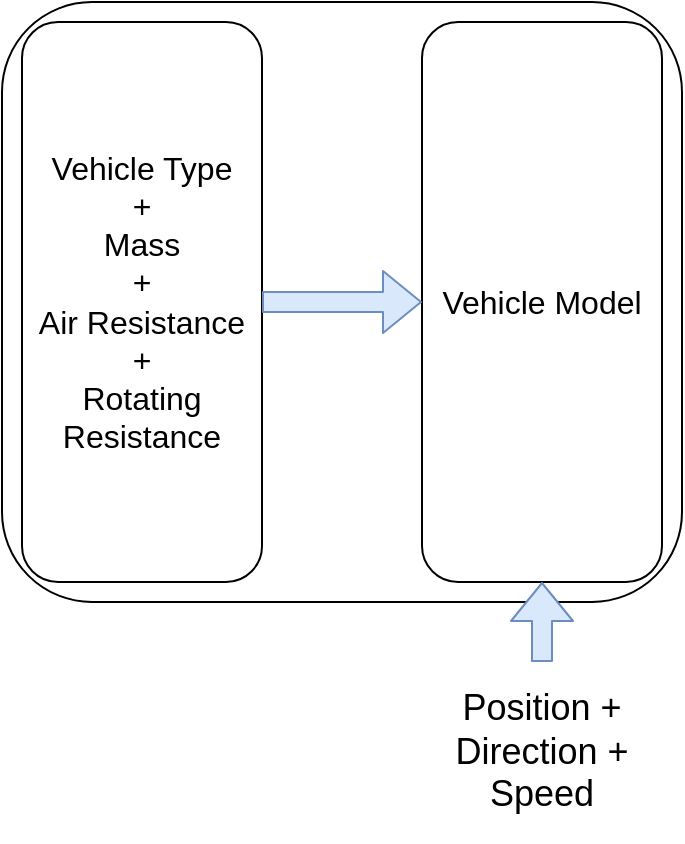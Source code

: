 <mxfile version="13.1.1" type="github">
  <diagram id="eCcpnNJjcjAPAZ9i47lu" name="Page-1">
    <mxGraphModel dx="1038" dy="548" grid="1" gridSize="10" guides="1" tooltips="1" connect="1" arrows="1" fold="1" page="1" pageScale="1" pageWidth="827" pageHeight="1169" math="0" shadow="0">
      <root>
        <mxCell id="0" />
        <mxCell id="1" parent="0" />
        <mxCell id="qjwkbUluly4XfcyJteSg-1" value="" style="rounded=1;whiteSpace=wrap;html=1;fillColor=none;" vertex="1" parent="1">
          <mxGeometry x="244" y="640" width="340" height="300" as="geometry" />
        </mxCell>
        <mxCell id="qjwkbUluly4XfcyJteSg-2" value="&lt;font size=&quot;3&quot;&gt;Vehicle Type&lt;br&gt;+&lt;br&gt;Mass&lt;br&gt;+&lt;br&gt;Air Resistance&lt;br&gt;+&lt;br&gt;Rotating Resistance&lt;br&gt;&lt;/font&gt;" style="rounded=1;whiteSpace=wrap;html=1;" vertex="1" parent="1">
          <mxGeometry x="254" y="650" width="120" height="280" as="geometry" />
        </mxCell>
        <mxCell id="qjwkbUluly4XfcyJteSg-3" value="&lt;font size=&quot;3&quot;&gt;Vehicle Model&lt;/font&gt;" style="rounded=1;whiteSpace=wrap;html=1;" vertex="1" parent="1">
          <mxGeometry x="454" y="650" width="120" height="280" as="geometry" />
        </mxCell>
        <mxCell id="qjwkbUluly4XfcyJteSg-4" value="&lt;font style=&quot;font-size: 18px&quot;&gt;Position + Direction + Speed&lt;/font&gt;" style="text;html=1;strokeColor=none;fillColor=none;align=center;verticalAlign=middle;whiteSpace=wrap;rounded=0;" vertex="1" parent="1">
          <mxGeometry x="469" y="970" width="90" height="90" as="geometry" />
        </mxCell>
        <mxCell id="qjwkbUluly4XfcyJteSg-5" value="" style="endArrow=classic;html=1;entryX=0;entryY=0.5;entryDx=0;entryDy=0;exitX=1;exitY=0.5;exitDx=0;exitDy=0;shape=flexArrow;fillColor=#dae8fc;strokeColor=#6c8ebf;" edge="1" parent="1" source="qjwkbUluly4XfcyJteSg-2" target="qjwkbUluly4XfcyJteSg-3">
          <mxGeometry width="50" height="50" relative="1" as="geometry">
            <mxPoint x="344" y="860" as="sourcePoint" />
            <mxPoint x="394" y="810" as="targetPoint" />
          </mxGeometry>
        </mxCell>
        <mxCell id="qjwkbUluly4XfcyJteSg-7" value="" style="endArrow=classic;html=1;entryX=0.5;entryY=1;entryDx=0;entryDy=0;exitX=0.5;exitY=0;exitDx=0;exitDy=0;shape=flexArrow;fillColor=#dae8fc;strokeColor=#6c8ebf;" edge="1" parent="1" source="qjwkbUluly4XfcyJteSg-4" target="qjwkbUluly4XfcyJteSg-3">
          <mxGeometry width="50" height="50" relative="1" as="geometry">
            <mxPoint x="469" y="1010" as="sourcePoint" />
            <mxPoint x="344" y="1010" as="targetPoint" />
          </mxGeometry>
        </mxCell>
      </root>
    </mxGraphModel>
  </diagram>
</mxfile>
